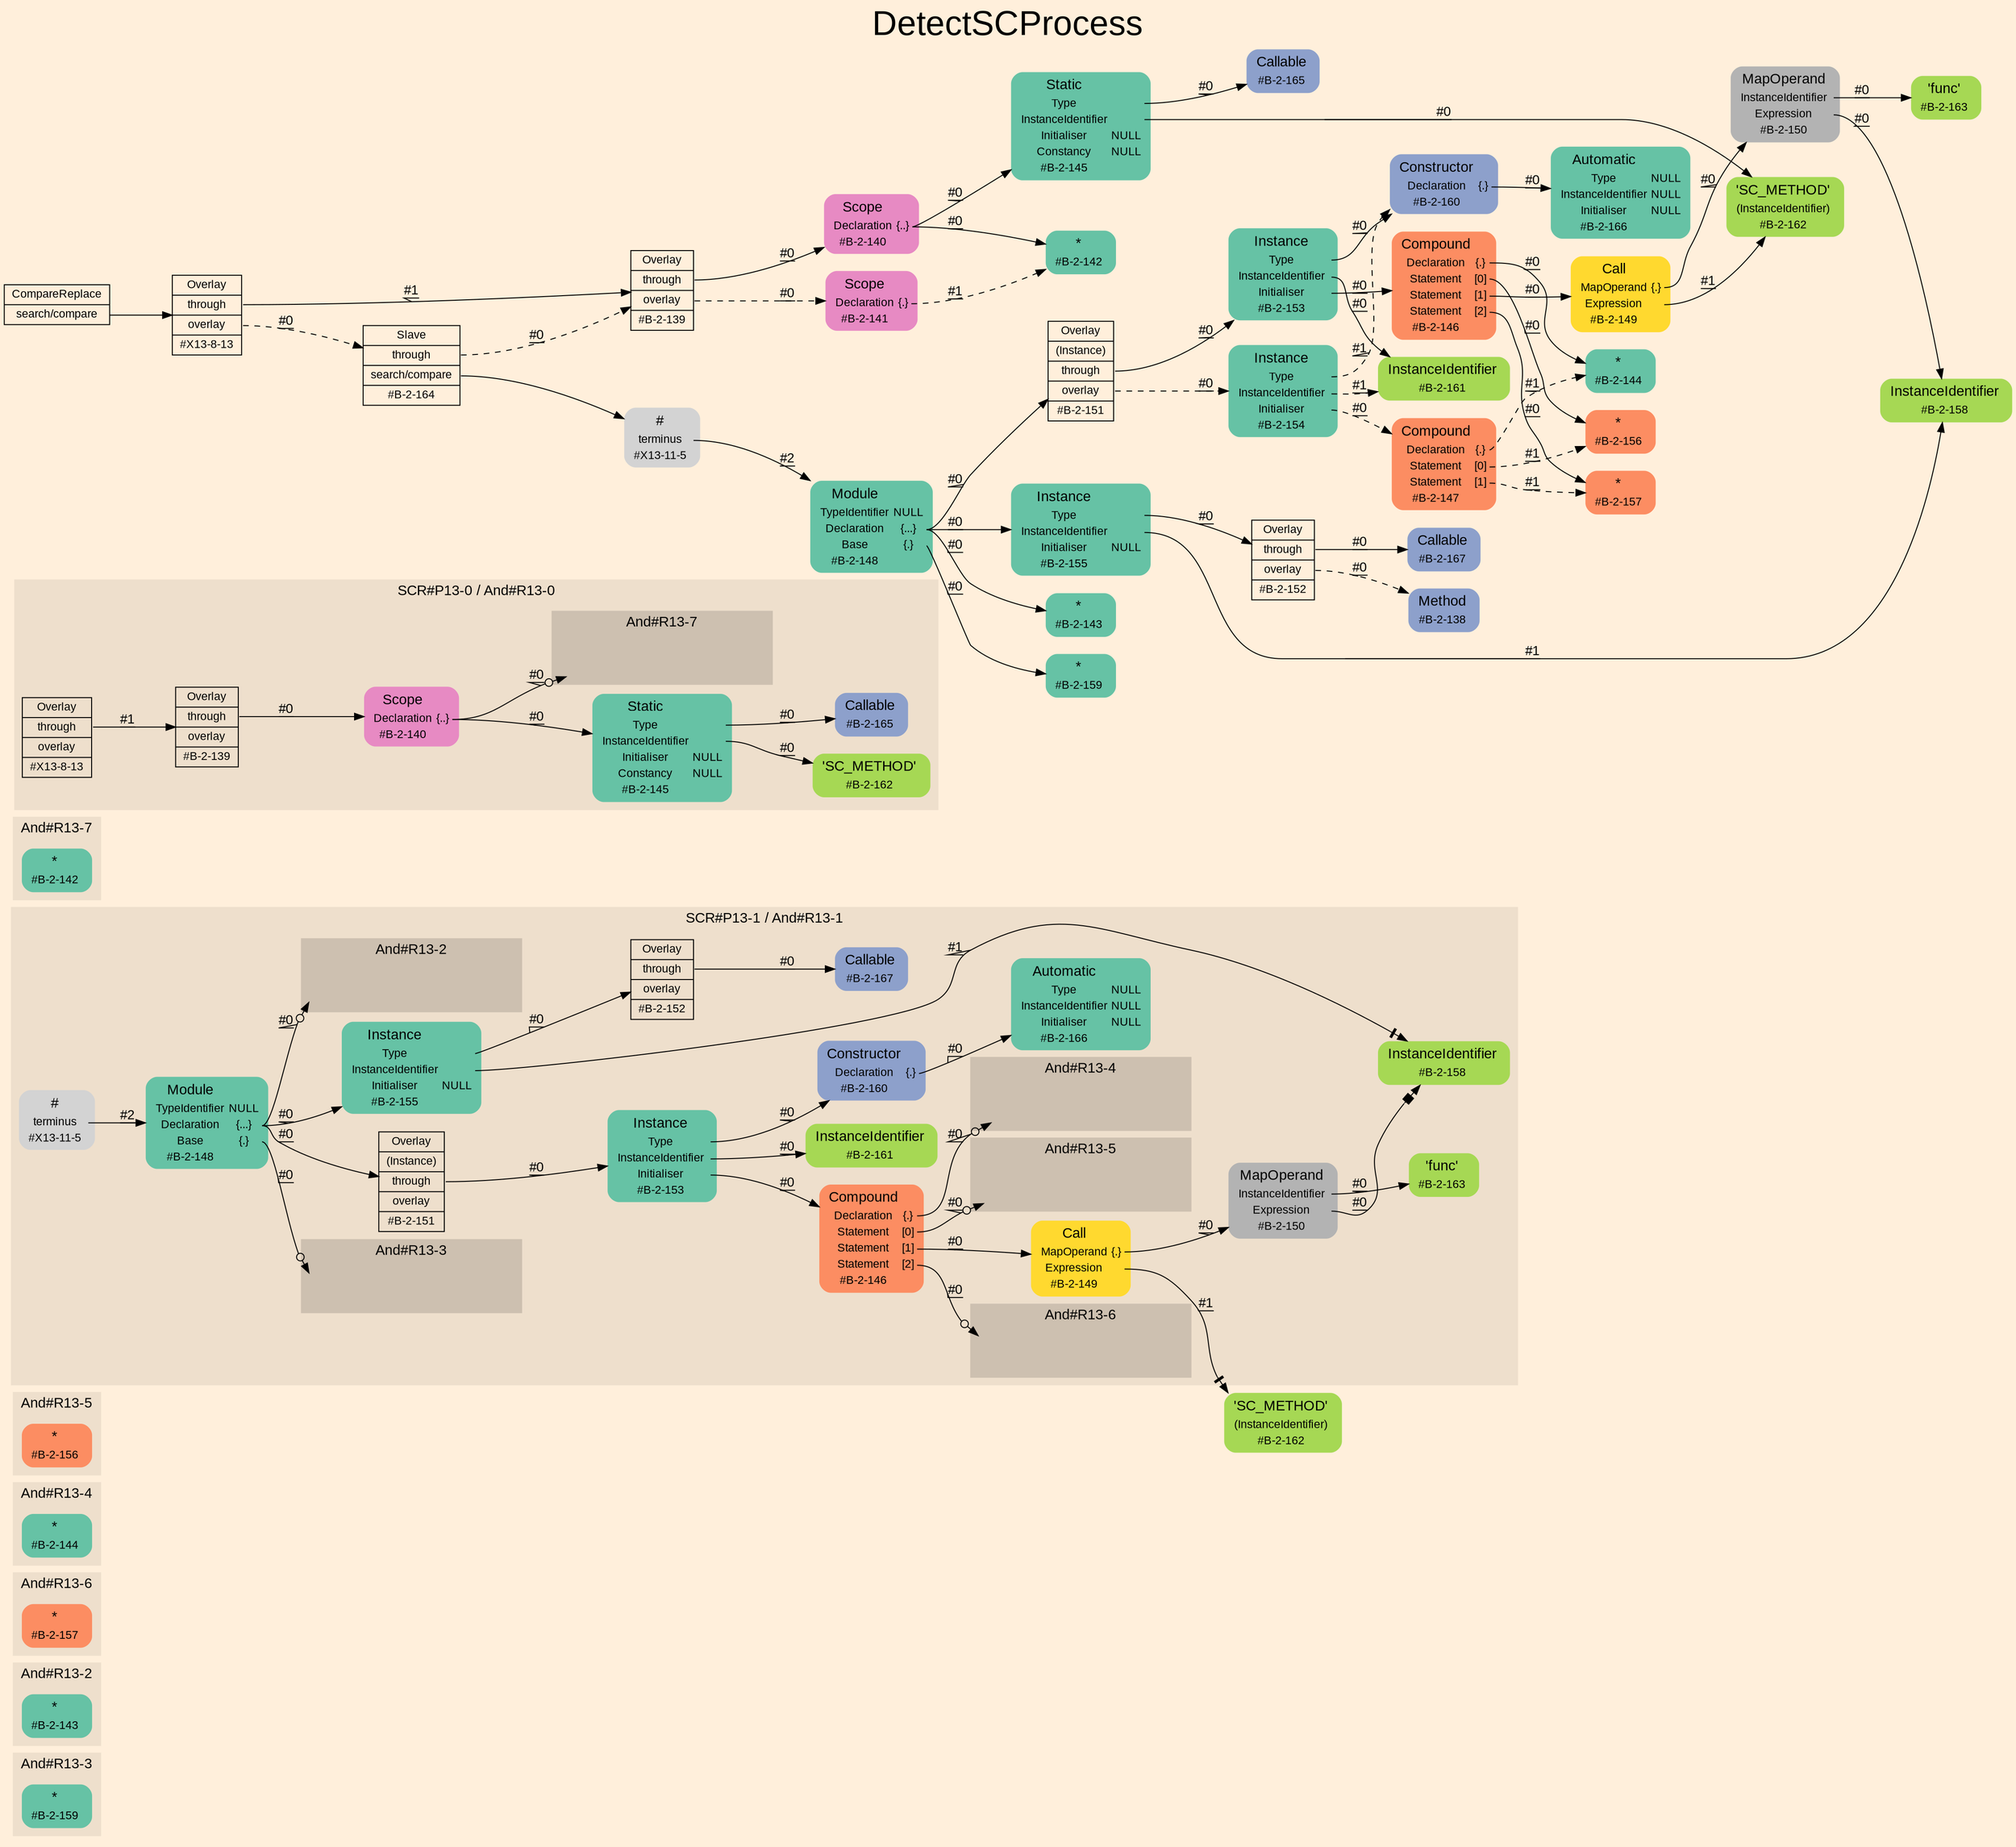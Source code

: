 digraph "DetectSCProcess" {
label = "DetectSCProcess"
labelloc = t
fontsize = "36"
graph [
    rankdir = "LR"
    ranksep = 0.3
    bgcolor = antiquewhite1
    color = black
    fontcolor = black
    fontname = "Arial"
];
node [
    fontname = "Arial"
];
edge [
    fontname = "Arial"
];

// -------------------- figure And#R13-3 --------------------
// -------- region And#R13-3 ----------
subgraph "clusterAnd#R13-3" {
    label = "And#R13-3"
    style = "filled"
    color = antiquewhite2
    fontsize = "15"
    "And#R13-3/#B-2-159" [
        // -------- block And#R13-3/#B-2-159 ----------
        shape = "plaintext"
        fillcolor = "/set28/1"
        label = <<TABLE BORDER="0" CELLBORDER="0" CELLSPACING="0">
         <TR><TD><FONT POINT-SIZE="15.0">*</FONT></TD><TD></TD></TR>
         <TR><TD>#B-2-159</TD><TD PORT="port0"></TD></TR>
        </TABLE>>
        style = "rounded,filled"
        fontsize = "12"
    ];
    
}


// -------------------- figure And#R13-2 --------------------
// -------- region And#R13-2 ----------
subgraph "clusterAnd#R13-2" {
    label = "And#R13-2"
    style = "filled"
    color = antiquewhite2
    fontsize = "15"
    "And#R13-2/#B-2-143" [
        // -------- block And#R13-2/#B-2-143 ----------
        shape = "plaintext"
        fillcolor = "/set28/1"
        label = <<TABLE BORDER="0" CELLBORDER="0" CELLSPACING="0">
         <TR><TD><FONT POINT-SIZE="15.0">*</FONT></TD><TD></TD></TR>
         <TR><TD>#B-2-143</TD><TD PORT="port0"></TD></TR>
        </TABLE>>
        style = "rounded,filled"
        fontsize = "12"
    ];
    
}


// -------------------- figure And#R13-6 --------------------
// -------- region And#R13-6 ----------
subgraph "clusterAnd#R13-6" {
    label = "And#R13-6"
    style = "filled"
    color = antiquewhite2
    fontsize = "15"
    "And#R13-6/#B-2-157" [
        // -------- block And#R13-6/#B-2-157 ----------
        shape = "plaintext"
        fillcolor = "/set28/2"
        label = <<TABLE BORDER="0" CELLBORDER="0" CELLSPACING="0">
         <TR><TD><FONT POINT-SIZE="15.0">*</FONT></TD><TD></TD></TR>
         <TR><TD>#B-2-157</TD><TD PORT="port0"></TD></TR>
        </TABLE>>
        style = "rounded,filled"
        fontsize = "12"
    ];
    
}


// -------------------- figure And#R13-4 --------------------
// -------- region And#R13-4 ----------
subgraph "clusterAnd#R13-4" {
    label = "And#R13-4"
    style = "filled"
    color = antiquewhite2
    fontsize = "15"
    "And#R13-4/#B-2-144" [
        // -------- block And#R13-4/#B-2-144 ----------
        shape = "plaintext"
        fillcolor = "/set28/1"
        label = <<TABLE BORDER="0" CELLBORDER="0" CELLSPACING="0">
         <TR><TD><FONT POINT-SIZE="15.0">*</FONT></TD><TD></TD></TR>
         <TR><TD>#B-2-144</TD><TD PORT="port0"></TD></TR>
        </TABLE>>
        style = "rounded,filled"
        fontsize = "12"
    ];
    
}


// -------------------- figure And#R13-5 --------------------
// -------- region And#R13-5 ----------
subgraph "clusterAnd#R13-5" {
    label = "And#R13-5"
    style = "filled"
    color = antiquewhite2
    fontsize = "15"
    "And#R13-5/#B-2-156" [
        // -------- block And#R13-5/#B-2-156 ----------
        shape = "plaintext"
        fillcolor = "/set28/2"
        label = <<TABLE BORDER="0" CELLBORDER="0" CELLSPACING="0">
         <TR><TD><FONT POINT-SIZE="15.0">*</FONT></TD><TD></TD></TR>
         <TR><TD>#B-2-156</TD><TD PORT="port0"></TD></TR>
        </TABLE>>
        style = "rounded,filled"
        fontsize = "12"
    ];
    
}


// -------------------- figure And#R13-1 --------------------
// -------- region And#R13-1 ----------
subgraph "clusterAnd#R13-1" {
    label = "SCR#P13-1 / And#R13-1"
    style = "filled"
    color = antiquewhite2
    fontsize = "15"
    "And#R13-1/#B-2-160" [
        // -------- block And#R13-1/#B-2-160 ----------
        shape = "plaintext"
        fillcolor = "/set28/3"
        label = <<TABLE BORDER="0" CELLBORDER="0" CELLSPACING="0">
         <TR><TD><FONT POINT-SIZE="15.0">Constructor</FONT></TD><TD></TD></TR>
         <TR><TD>Declaration</TD><TD PORT="port0">{.}</TD></TR>
         <TR><TD>#B-2-160</TD><TD PORT="port1"></TD></TR>
        </TABLE>>
        style = "rounded,filled"
        fontsize = "12"
    ];
    
    "And#R13-1/#B-2-163" [
        // -------- block And#R13-1/#B-2-163 ----------
        shape = "plaintext"
        fillcolor = "/set28/5"
        label = <<TABLE BORDER="0" CELLBORDER="0" CELLSPACING="0">
         <TR><TD><FONT POINT-SIZE="15.0">'func'</FONT></TD><TD></TD></TR>
         <TR><TD>#B-2-163</TD><TD PORT="port0"></TD></TR>
        </TABLE>>
        style = "rounded,filled"
        fontsize = "12"
    ];
    
    "And#R13-1/#B-2-158" [
        // -------- block And#R13-1/#B-2-158 ----------
        shape = "plaintext"
        fillcolor = "/set28/5"
        label = <<TABLE BORDER="0" CELLBORDER="0" CELLSPACING="0">
         <TR><TD><FONT POINT-SIZE="15.0">InstanceIdentifier</FONT></TD><TD></TD></TR>
         <TR><TD>#B-2-158</TD><TD PORT="port0"></TD></TR>
        </TABLE>>
        style = "rounded,filled"
        fontsize = "12"
    ];
    
    "And#R13-1/#B-2-161" [
        // -------- block And#R13-1/#B-2-161 ----------
        shape = "plaintext"
        fillcolor = "/set28/5"
        label = <<TABLE BORDER="0" CELLBORDER="0" CELLSPACING="0">
         <TR><TD><FONT POINT-SIZE="15.0">InstanceIdentifier</FONT></TD><TD></TD></TR>
         <TR><TD>#B-2-161</TD><TD PORT="port0"></TD></TR>
        </TABLE>>
        style = "rounded,filled"
        fontsize = "12"
    ];
    
    "And#R13-1/#B-2-149" [
        // -------- block And#R13-1/#B-2-149 ----------
        shape = "plaintext"
        fillcolor = "/set28/6"
        label = <<TABLE BORDER="0" CELLBORDER="0" CELLSPACING="0">
         <TR><TD><FONT POINT-SIZE="15.0">Call</FONT></TD><TD></TD></TR>
         <TR><TD>MapOperand</TD><TD PORT="port0">{.}</TD></TR>
         <TR><TD>Expression</TD><TD PORT="port1"></TD></TR>
         <TR><TD>#B-2-149</TD><TD PORT="port2"></TD></TR>
        </TABLE>>
        style = "rounded,filled"
        fontsize = "12"
    ];
    
    "And#R13-1/#B-2-150" [
        // -------- block And#R13-1/#B-2-150 ----------
        shape = "plaintext"
        fillcolor = "/set28/8"
        label = <<TABLE BORDER="0" CELLBORDER="0" CELLSPACING="0">
         <TR><TD><FONT POINT-SIZE="15.0">MapOperand</FONT></TD><TD></TD></TR>
         <TR><TD>InstanceIdentifier</TD><TD PORT="port0"></TD></TR>
         <TR><TD>Expression</TD><TD PORT="port1"></TD></TR>
         <TR><TD>#B-2-150</TD><TD PORT="port2"></TD></TR>
        </TABLE>>
        style = "rounded,filled"
        fontsize = "12"
    ];
    
    "And#R13-1/#B-2-151" [
        // -------- block And#R13-1/#B-2-151 ----------
        shape = "record"
        fillcolor = antiquewhite2
        label = "<fixed> Overlay | <port0> (Instance) | <port1> through | <port2> overlay | <port3> #B-2-151"
        style = "filled"
        fontsize = "12"
        color = black
        fontcolor = black
    ];
    
    "And#R13-1/#B-2-146" [
        // -------- block And#R13-1/#B-2-146 ----------
        shape = "plaintext"
        fillcolor = "/set28/2"
        label = <<TABLE BORDER="0" CELLBORDER="0" CELLSPACING="0">
         <TR><TD><FONT POINT-SIZE="15.0">Compound</FONT></TD><TD></TD></TR>
         <TR><TD>Declaration</TD><TD PORT="port0">{.}</TD></TR>
         <TR><TD>Statement</TD><TD PORT="port1">[0]</TD></TR>
         <TR><TD>Statement</TD><TD PORT="port2">[1]</TD></TR>
         <TR><TD>Statement</TD><TD PORT="port3">[2]</TD></TR>
         <TR><TD>#B-2-146</TD><TD PORT="port4"></TD></TR>
        </TABLE>>
        style = "rounded,filled"
        fontsize = "12"
    ];
    
    "And#R13-1/#B-2-148" [
        // -------- block And#R13-1/#B-2-148 ----------
        shape = "plaintext"
        fillcolor = "/set28/1"
        label = <<TABLE BORDER="0" CELLBORDER="0" CELLSPACING="0">
         <TR><TD><FONT POINT-SIZE="15.0">Module</FONT></TD><TD></TD></TR>
         <TR><TD>TypeIdentifier</TD><TD PORT="port0">NULL</TD></TR>
         <TR><TD>Declaration</TD><TD PORT="port1">{...}</TD></TR>
         <TR><TD>Base</TD><TD PORT="port2">{.}</TD></TR>
         <TR><TD>#B-2-148</TD><TD PORT="port3"></TD></TR>
        </TABLE>>
        style = "rounded,filled"
        fontsize = "12"
    ];
    
    "And#R13-1/#X13-11-5" [
        // -------- block And#R13-1/#X13-11-5 ----------
        shape = "plaintext"
        label = <<TABLE BORDER="0" CELLBORDER="0" CELLSPACING="0">
         <TR><TD><FONT POINT-SIZE="15.0">#</FONT></TD><TD></TD></TR>
         <TR><TD>terminus</TD><TD PORT="port0"></TD></TR>
         <TR><TD>#X13-11-5</TD><TD PORT="port1"></TD></TR>
        </TABLE>>
        style = "rounded,filled"
        fontsize = "12"
    ];
    
    "And#R13-1/#B-2-152" [
        // -------- block And#R13-1/#B-2-152 ----------
        shape = "record"
        fillcolor = antiquewhite2
        label = "<fixed> Overlay | <port0> through | <port1> overlay | <port2> #B-2-152"
        style = "filled"
        fontsize = "12"
        color = black
        fontcolor = black
    ];
    
    "And#R13-1/#B-2-153" [
        // -------- block And#R13-1/#B-2-153 ----------
        shape = "plaintext"
        fillcolor = "/set28/1"
        label = <<TABLE BORDER="0" CELLBORDER="0" CELLSPACING="0">
         <TR><TD><FONT POINT-SIZE="15.0">Instance</FONT></TD><TD></TD></TR>
         <TR><TD>Type</TD><TD PORT="port0"></TD></TR>
         <TR><TD>InstanceIdentifier</TD><TD PORT="port1"></TD></TR>
         <TR><TD>Initialiser</TD><TD PORT="port2"></TD></TR>
         <TR><TD>#B-2-153</TD><TD PORT="port3"></TD></TR>
        </TABLE>>
        style = "rounded,filled"
        fontsize = "12"
    ];
    
    "And#R13-1/#B-2-166" [
        // -------- block And#R13-1/#B-2-166 ----------
        shape = "plaintext"
        fillcolor = "/set28/1"
        label = <<TABLE BORDER="0" CELLBORDER="0" CELLSPACING="0">
         <TR><TD><FONT POINT-SIZE="15.0">Automatic</FONT></TD><TD></TD></TR>
         <TR><TD>Type</TD><TD PORT="port0">NULL</TD></TR>
         <TR><TD>InstanceIdentifier</TD><TD PORT="port1">NULL</TD></TR>
         <TR><TD>Initialiser</TD><TD PORT="port2">NULL</TD></TR>
         <TR><TD>#B-2-166</TD><TD PORT="port3"></TD></TR>
        </TABLE>>
        style = "rounded,filled"
        fontsize = "12"
    ];
    
    "And#R13-1/#B-2-167" [
        // -------- block And#R13-1/#B-2-167 ----------
        shape = "plaintext"
        fillcolor = "/set28/3"
        label = <<TABLE BORDER="0" CELLBORDER="0" CELLSPACING="0">
         <TR><TD><FONT POINT-SIZE="15.0">Callable</FONT></TD><TD></TD></TR>
         <TR><TD>#B-2-167</TD><TD PORT="port0"></TD></TR>
        </TABLE>>
        style = "rounded,filled"
        fontsize = "12"
    ];
    
    "And#R13-1/#B-2-155" [
        // -------- block And#R13-1/#B-2-155 ----------
        shape = "plaintext"
        fillcolor = "/set28/1"
        label = <<TABLE BORDER="0" CELLBORDER="0" CELLSPACING="0">
         <TR><TD><FONT POINT-SIZE="15.0">Instance</FONT></TD><TD></TD></TR>
         <TR><TD>Type</TD><TD PORT="port0"></TD></TR>
         <TR><TD>InstanceIdentifier</TD><TD PORT="port1"></TD></TR>
         <TR><TD>Initialiser</TD><TD PORT="port2">NULL</TD></TR>
         <TR><TD>#B-2-155</TD><TD PORT="port3"></TD></TR>
        </TABLE>>
        style = "rounded,filled"
        fontsize = "12"
    ];
    
    // -------- region And#R13-1/And#R13-2 ----------
    subgraph "clusterAnd#R13-1/And#R13-2" {
        label = "And#R13-2"
        style = "filled"
        color = antiquewhite3
        fontsize = "15"
        "And#R13-1/And#R13-2/#B-2-143" [
            // -------- block And#R13-1/And#R13-2/#B-2-143 ----------
            shape = none
            fillcolor = "/set28/1"
            style = "invisible"
        ];
        
    }
    
    // -------- region And#R13-1/And#R13-3 ----------
    subgraph "clusterAnd#R13-1/And#R13-3" {
        label = "And#R13-3"
        style = "filled"
        color = antiquewhite3
        fontsize = "15"
        "And#R13-1/And#R13-3/#B-2-159" [
            // -------- block And#R13-1/And#R13-3/#B-2-159 ----------
            shape = none
            fillcolor = "/set28/1"
            style = "invisible"
        ];
        
    }
    
    // -------- region And#R13-1/And#R13-4 ----------
    subgraph "clusterAnd#R13-1/And#R13-4" {
        label = "And#R13-4"
        style = "filled"
        color = antiquewhite3
        fontsize = "15"
        "And#R13-1/And#R13-4/#B-2-144" [
            // -------- block And#R13-1/And#R13-4/#B-2-144 ----------
            shape = none
            fillcolor = "/set28/1"
            style = "invisible"
        ];
        
    }
    
    // -------- region And#R13-1/And#R13-5 ----------
    subgraph "clusterAnd#R13-1/And#R13-5" {
        label = "And#R13-5"
        style = "filled"
        color = antiquewhite3
        fontsize = "15"
        "And#R13-1/And#R13-5/#B-2-156" [
            // -------- block And#R13-1/And#R13-5/#B-2-156 ----------
            shape = none
            fillcolor = "/set28/2"
            style = "invisible"
        ];
        
    }
    
    // -------- region And#R13-1/And#R13-6 ----------
    subgraph "clusterAnd#R13-1/And#R13-6" {
        label = "And#R13-6"
        style = "filled"
        color = antiquewhite3
        fontsize = "15"
        "And#R13-1/And#R13-6/#B-2-157" [
            // -------- block And#R13-1/And#R13-6/#B-2-157 ----------
            shape = none
            fillcolor = "/set28/2"
            style = "invisible"
        ];
        
    }
    
}

"And#R13-1/#B-2-162" [
    // -------- block And#R13-1/#B-2-162 ----------
    shape = "plaintext"
    fillcolor = "/set28/5"
    label = <<TABLE BORDER="0" CELLBORDER="0" CELLSPACING="0">
     <TR><TD><FONT POINT-SIZE="15.0">'SC_METHOD'</FONT></TD><TD></TD></TR>
     <TR><TD>(InstanceIdentifier)</TD><TD PORT="port0"></TD></TR>
     <TR><TD>#B-2-162</TD><TD PORT="port1"></TD></TR>
    </TABLE>>
    style = "rounded,filled"
    fontsize = "12"
];

"And#R13-1/#B-2-160":port0 -> "And#R13-1/#B-2-166" [
    label = "#0"
    decorate = true
    color = black
    fontcolor = black
];

"And#R13-1/#B-2-149":port0 -> "And#R13-1/#B-2-150" [
    label = "#0"
    decorate = true
    color = black
    fontcolor = black
];

"And#R13-1/#B-2-149":port1 -> "And#R13-1/#B-2-162" [
    arrowhead="normalnonetee"
    label = "#1"
    decorate = true
    color = black
    fontcolor = black
];

"And#R13-1/#B-2-150":port0 -> "And#R13-1/#B-2-163" [
    label = "#0"
    decorate = true
    color = black
    fontcolor = black
];

"And#R13-1/#B-2-150":port1 -> "And#R13-1/#B-2-158" [
    arrowhead="normalnonebox"
    label = "#0"
    decorate = true
    color = black
    fontcolor = black
];

"And#R13-1/#B-2-151":port1 -> "And#R13-1/#B-2-153" [
    label = "#0"
    decorate = true
    color = black
    fontcolor = black
];

"And#R13-1/#B-2-146":port0 -> "And#R13-1/And#R13-4/#B-2-144" [
    arrowhead="normalnoneodot"
    label = "#0"
    decorate = true
    color = black
    fontcolor = black
];

"And#R13-1/#B-2-146":port1 -> "And#R13-1/And#R13-5/#B-2-156" [
    arrowhead="normalnoneodot"
    label = "#0"
    decorate = true
    color = black
    fontcolor = black
];

"And#R13-1/#B-2-146":port2 -> "And#R13-1/#B-2-149" [
    label = "#0"
    decorate = true
    color = black
    fontcolor = black
];

"And#R13-1/#B-2-146":port3 -> "And#R13-1/And#R13-6/#B-2-157" [
    arrowhead="normalnoneodot"
    label = "#0"
    decorate = true
    color = black
    fontcolor = black
];

"And#R13-1/#B-2-148":port1 -> "And#R13-1/#B-2-151" [
    label = "#0"
    decorate = true
    color = black
    fontcolor = black
];

"And#R13-1/#B-2-148":port1 -> "And#R13-1/#B-2-155" [
    label = "#0"
    decorate = true
    color = black
    fontcolor = black
];

"And#R13-1/#B-2-148":port1 -> "And#R13-1/And#R13-2/#B-2-143" [
    arrowhead="normalnoneodot"
    label = "#0"
    decorate = true
    color = black
    fontcolor = black
];

"And#R13-1/#B-2-148":port2 -> "And#R13-1/And#R13-3/#B-2-159" [
    arrowhead="normalnoneodot"
    label = "#0"
    decorate = true
    color = black
    fontcolor = black
];

"And#R13-1/#X13-11-5":port0 -> "And#R13-1/#B-2-148" [
    label = "#2"
    decorate = true
    color = black
    fontcolor = black
];

"And#R13-1/#B-2-152":port0 -> "And#R13-1/#B-2-167" [
    label = "#0"
    decorate = true
    color = black
    fontcolor = black
];

"And#R13-1/#B-2-153":port0 -> "And#R13-1/#B-2-160" [
    label = "#0"
    decorate = true
    color = black
    fontcolor = black
];

"And#R13-1/#B-2-153":port1 -> "And#R13-1/#B-2-161" [
    label = "#0"
    decorate = true
    color = black
    fontcolor = black
];

"And#R13-1/#B-2-153":port2 -> "And#R13-1/#B-2-146" [
    label = "#0"
    decorate = true
    color = black
    fontcolor = black
];

"And#R13-1/#B-2-155":port0 -> "And#R13-1/#B-2-152" [
    label = "#0"
    decorate = true
    color = black
    fontcolor = black
];

"And#R13-1/#B-2-155":port1 -> "And#R13-1/#B-2-158" [
    arrowhead="normalnonetee"
    label = "#1"
    decorate = true
    color = black
    fontcolor = black
];


// -------------------- figure And#R13-7 --------------------
// -------- region And#R13-7 ----------
subgraph "clusterAnd#R13-7" {
    label = "And#R13-7"
    style = "filled"
    color = antiquewhite2
    fontsize = "15"
    "And#R13-7/#B-2-142" [
        // -------- block And#R13-7/#B-2-142 ----------
        shape = "plaintext"
        fillcolor = "/set28/1"
        label = <<TABLE BORDER="0" CELLBORDER="0" CELLSPACING="0">
         <TR><TD><FONT POINT-SIZE="15.0">*</FONT></TD><TD></TD></TR>
         <TR><TD>#B-2-142</TD><TD PORT="port0"></TD></TR>
        </TABLE>>
        style = "rounded,filled"
        fontsize = "12"
    ];
    
}


// -------------------- figure And#R13-0 --------------------
// -------- region And#R13-0 ----------
subgraph "clusterAnd#R13-0" {
    label = "SCR#P13-0 / And#R13-0"
    style = "filled"
    color = antiquewhite2
    fontsize = "15"
    "And#R13-0/#B-2-140" [
        // -------- block And#R13-0/#B-2-140 ----------
        shape = "plaintext"
        fillcolor = "/set28/4"
        label = <<TABLE BORDER="0" CELLBORDER="0" CELLSPACING="0">
         <TR><TD><FONT POINT-SIZE="15.0">Scope</FONT></TD><TD></TD></TR>
         <TR><TD>Declaration</TD><TD PORT="port0">{..}</TD></TR>
         <TR><TD>#B-2-140</TD><TD PORT="port1"></TD></TR>
        </TABLE>>
        style = "rounded,filled"
        fontsize = "12"
    ];
    
    "And#R13-0/#B-2-139" [
        // -------- block And#R13-0/#B-2-139 ----------
        shape = "record"
        fillcolor = antiquewhite2
        label = "<fixed> Overlay | <port0> through | <port1> overlay | <port2> #B-2-139"
        style = "filled"
        fontsize = "12"
        color = black
        fontcolor = black
    ];
    
    "And#R13-0/#B-2-165" [
        // -------- block And#R13-0/#B-2-165 ----------
        shape = "plaintext"
        fillcolor = "/set28/3"
        label = <<TABLE BORDER="0" CELLBORDER="0" CELLSPACING="0">
         <TR><TD><FONT POINT-SIZE="15.0">Callable</FONT></TD><TD></TD></TR>
         <TR><TD>#B-2-165</TD><TD PORT="port0"></TD></TR>
        </TABLE>>
        style = "rounded,filled"
        fontsize = "12"
    ];
    
    "And#R13-0/#B-2-145" [
        // -------- block And#R13-0/#B-2-145 ----------
        shape = "plaintext"
        fillcolor = "/set28/1"
        label = <<TABLE BORDER="0" CELLBORDER="0" CELLSPACING="0">
         <TR><TD><FONT POINT-SIZE="15.0">Static</FONT></TD><TD></TD></TR>
         <TR><TD>Type</TD><TD PORT="port0"></TD></TR>
         <TR><TD>InstanceIdentifier</TD><TD PORT="port1"></TD></TR>
         <TR><TD>Initialiser</TD><TD PORT="port2">NULL</TD></TR>
         <TR><TD>Constancy</TD><TD PORT="port3">NULL</TD></TR>
         <TR><TD>#B-2-145</TD><TD PORT="port4"></TD></TR>
        </TABLE>>
        style = "rounded,filled"
        fontsize = "12"
    ];
    
    "And#R13-0/#B-2-162" [
        // -------- block And#R13-0/#B-2-162 ----------
        shape = "plaintext"
        fillcolor = "/set28/5"
        label = <<TABLE BORDER="0" CELLBORDER="0" CELLSPACING="0">
         <TR><TD><FONT POINT-SIZE="15.0">'SC_METHOD'</FONT></TD><TD></TD></TR>
         <TR><TD>#B-2-162</TD><TD PORT="port0"></TD></TR>
        </TABLE>>
        style = "rounded,filled"
        fontsize = "12"
    ];
    
    "And#R13-0/#X13-8-13" [
        // -------- block And#R13-0/#X13-8-13 ----------
        shape = "record"
        fillcolor = antiquewhite2
        label = "<fixed> Overlay | <port0> through | <port1> overlay | <port2> #X13-8-13"
        style = "filled"
        fontsize = "12"
        color = black
        fontcolor = black
    ];
    
    // -------- region And#R13-0/And#R13-7 ----------
    subgraph "clusterAnd#R13-0/And#R13-7" {
        label = "And#R13-7"
        style = "filled"
        color = antiquewhite3
        fontsize = "15"
        "And#R13-0/And#R13-7/#B-2-142" [
            // -------- block And#R13-0/And#R13-7/#B-2-142 ----------
            shape = none
            fillcolor = "/set28/1"
            style = "invisible"
        ];
        
    }
    
}

"And#R13-0/#B-2-140":port0 -> "And#R13-0/And#R13-7/#B-2-142" [
    arrowhead="normalnoneodot"
    label = "#0"
    decorate = true
    color = black
    fontcolor = black
];

"And#R13-0/#B-2-140":port0 -> "And#R13-0/#B-2-145" [
    label = "#0"
    decorate = true
    color = black
    fontcolor = black
];

"And#R13-0/#B-2-139":port0 -> "And#R13-0/#B-2-140" [
    label = "#0"
    decorate = true
    color = black
    fontcolor = black
];

"And#R13-0/#B-2-145":port0 -> "And#R13-0/#B-2-165" [
    label = "#0"
    decorate = true
    color = black
    fontcolor = black
];

"And#R13-0/#B-2-145":port1 -> "And#R13-0/#B-2-162" [
    label = "#0"
    decorate = true
    color = black
    fontcolor = black
];

"And#R13-0/#X13-8-13":port0 -> "And#R13-0/#B-2-139" [
    label = "#1"
    decorate = true
    color = black
    fontcolor = black
];


// -------------------- transformation figure --------------------
"CR#X13-10-13" [
    // -------- block CR#X13-10-13 ----------
    shape = "record"
    fillcolor = antiquewhite1
    label = "<fixed> CompareReplace | <port0> search/compare"
    style = "filled"
    fontsize = "12"
    color = black
    fontcolor = black
];

"#X13-8-13" [
    // -------- block #X13-8-13 ----------
    shape = "record"
    fillcolor = antiquewhite1
    label = "<fixed> Overlay | <port0> through | <port1> overlay | <port2> #X13-8-13"
    style = "filled"
    fontsize = "12"
    color = black
    fontcolor = black
];

"#B-2-139" [
    // -------- block #B-2-139 ----------
    shape = "record"
    fillcolor = antiquewhite1
    label = "<fixed> Overlay | <port0> through | <port1> overlay | <port2> #B-2-139"
    style = "filled"
    fontsize = "12"
    color = black
    fontcolor = black
];

"#B-2-140" [
    // -------- block #B-2-140 ----------
    shape = "plaintext"
    fillcolor = "/set28/4"
    label = <<TABLE BORDER="0" CELLBORDER="0" CELLSPACING="0">
     <TR><TD><FONT POINT-SIZE="15.0">Scope</FONT></TD><TD></TD></TR>
     <TR><TD>Declaration</TD><TD PORT="port0">{..}</TD></TR>
     <TR><TD>#B-2-140</TD><TD PORT="port1"></TD></TR>
    </TABLE>>
    style = "rounded,filled"
    fontsize = "12"
];

"#B-2-142" [
    // -------- block #B-2-142 ----------
    shape = "plaintext"
    fillcolor = "/set28/1"
    label = <<TABLE BORDER="0" CELLBORDER="0" CELLSPACING="0">
     <TR><TD><FONT POINT-SIZE="15.0">*</FONT></TD><TD></TD></TR>
     <TR><TD>#B-2-142</TD><TD PORT="port0"></TD></TR>
    </TABLE>>
    style = "rounded,filled"
    fontsize = "12"
];

"#B-2-145" [
    // -------- block #B-2-145 ----------
    shape = "plaintext"
    fillcolor = "/set28/1"
    label = <<TABLE BORDER="0" CELLBORDER="0" CELLSPACING="0">
     <TR><TD><FONT POINT-SIZE="15.0">Static</FONT></TD><TD></TD></TR>
     <TR><TD>Type</TD><TD PORT="port0"></TD></TR>
     <TR><TD>InstanceIdentifier</TD><TD PORT="port1"></TD></TR>
     <TR><TD>Initialiser</TD><TD PORT="port2">NULL</TD></TR>
     <TR><TD>Constancy</TD><TD PORT="port3">NULL</TD></TR>
     <TR><TD>#B-2-145</TD><TD PORT="port4"></TD></TR>
    </TABLE>>
    style = "rounded,filled"
    fontsize = "12"
];

"#B-2-165" [
    // -------- block #B-2-165 ----------
    shape = "plaintext"
    fillcolor = "/set28/3"
    label = <<TABLE BORDER="0" CELLBORDER="0" CELLSPACING="0">
     <TR><TD><FONT POINT-SIZE="15.0">Callable</FONT></TD><TD></TD></TR>
     <TR><TD>#B-2-165</TD><TD PORT="port0"></TD></TR>
    </TABLE>>
    style = "rounded,filled"
    fontsize = "12"
];

"#B-2-162" [
    // -------- block #B-2-162 ----------
    shape = "plaintext"
    fillcolor = "/set28/5"
    label = <<TABLE BORDER="0" CELLBORDER="0" CELLSPACING="0">
     <TR><TD><FONT POINT-SIZE="15.0">'SC_METHOD'</FONT></TD><TD></TD></TR>
     <TR><TD>(InstanceIdentifier)</TD><TD PORT="port0"></TD></TR>
     <TR><TD>#B-2-162</TD><TD PORT="port1"></TD></TR>
    </TABLE>>
    style = "rounded,filled"
    fontsize = "12"
];

"#B-2-141" [
    // -------- block #B-2-141 ----------
    shape = "plaintext"
    fillcolor = "/set28/4"
    label = <<TABLE BORDER="0" CELLBORDER="0" CELLSPACING="0">
     <TR><TD><FONT POINT-SIZE="15.0">Scope</FONT></TD><TD></TD></TR>
     <TR><TD>Declaration</TD><TD PORT="port0">{.}</TD></TR>
     <TR><TD>#B-2-141</TD><TD PORT="port1"></TD></TR>
    </TABLE>>
    style = "rounded,filled"
    fontsize = "12"
];

"#B-2-164" [
    // -------- block #B-2-164 ----------
    shape = "record"
    fillcolor = antiquewhite1
    label = "<fixed> Slave | <port0> through | <port1> search/compare | <port2> #B-2-164"
    style = "filled"
    fontsize = "12"
    color = black
    fontcolor = black
];

"#X13-11-5" [
    // -------- block #X13-11-5 ----------
    shape = "plaintext"
    label = <<TABLE BORDER="0" CELLBORDER="0" CELLSPACING="0">
     <TR><TD><FONT POINT-SIZE="15.0">#</FONT></TD><TD></TD></TR>
     <TR><TD>terminus</TD><TD PORT="port0"></TD></TR>
     <TR><TD>#X13-11-5</TD><TD PORT="port1"></TD></TR>
    </TABLE>>
    style = "rounded,filled"
    fontsize = "12"
];

"#B-2-148" [
    // -------- block #B-2-148 ----------
    shape = "plaintext"
    fillcolor = "/set28/1"
    label = <<TABLE BORDER="0" CELLBORDER="0" CELLSPACING="0">
     <TR><TD><FONT POINT-SIZE="15.0">Module</FONT></TD><TD></TD></TR>
     <TR><TD>TypeIdentifier</TD><TD PORT="port0">NULL</TD></TR>
     <TR><TD>Declaration</TD><TD PORT="port1">{...}</TD></TR>
     <TR><TD>Base</TD><TD PORT="port2">{.}</TD></TR>
     <TR><TD>#B-2-148</TD><TD PORT="port3"></TD></TR>
    </TABLE>>
    style = "rounded,filled"
    fontsize = "12"
];

"#B-2-151" [
    // -------- block #B-2-151 ----------
    shape = "record"
    fillcolor = antiquewhite1
    label = "<fixed> Overlay | <port0> (Instance) | <port1> through | <port2> overlay | <port3> #B-2-151"
    style = "filled"
    fontsize = "12"
    color = black
    fontcolor = black
];

"#B-2-153" [
    // -------- block #B-2-153 ----------
    shape = "plaintext"
    fillcolor = "/set28/1"
    label = <<TABLE BORDER="0" CELLBORDER="0" CELLSPACING="0">
     <TR><TD><FONT POINT-SIZE="15.0">Instance</FONT></TD><TD></TD></TR>
     <TR><TD>Type</TD><TD PORT="port0"></TD></TR>
     <TR><TD>InstanceIdentifier</TD><TD PORT="port1"></TD></TR>
     <TR><TD>Initialiser</TD><TD PORT="port2"></TD></TR>
     <TR><TD>#B-2-153</TD><TD PORT="port3"></TD></TR>
    </TABLE>>
    style = "rounded,filled"
    fontsize = "12"
];

"#B-2-160" [
    // -------- block #B-2-160 ----------
    shape = "plaintext"
    fillcolor = "/set28/3"
    label = <<TABLE BORDER="0" CELLBORDER="0" CELLSPACING="0">
     <TR><TD><FONT POINT-SIZE="15.0">Constructor</FONT></TD><TD></TD></TR>
     <TR><TD>Declaration</TD><TD PORT="port0">{.}</TD></TR>
     <TR><TD>#B-2-160</TD><TD PORT="port1"></TD></TR>
    </TABLE>>
    style = "rounded,filled"
    fontsize = "12"
];

"#B-2-166" [
    // -------- block #B-2-166 ----------
    shape = "plaintext"
    fillcolor = "/set28/1"
    label = <<TABLE BORDER="0" CELLBORDER="0" CELLSPACING="0">
     <TR><TD><FONT POINT-SIZE="15.0">Automatic</FONT></TD><TD></TD></TR>
     <TR><TD>Type</TD><TD PORT="port0">NULL</TD></TR>
     <TR><TD>InstanceIdentifier</TD><TD PORT="port1">NULL</TD></TR>
     <TR><TD>Initialiser</TD><TD PORT="port2">NULL</TD></TR>
     <TR><TD>#B-2-166</TD><TD PORT="port3"></TD></TR>
    </TABLE>>
    style = "rounded,filled"
    fontsize = "12"
];

"#B-2-161" [
    // -------- block #B-2-161 ----------
    shape = "plaintext"
    fillcolor = "/set28/5"
    label = <<TABLE BORDER="0" CELLBORDER="0" CELLSPACING="0">
     <TR><TD><FONT POINT-SIZE="15.0">InstanceIdentifier</FONT></TD><TD></TD></TR>
     <TR><TD>#B-2-161</TD><TD PORT="port0"></TD></TR>
    </TABLE>>
    style = "rounded,filled"
    fontsize = "12"
];

"#B-2-146" [
    // -------- block #B-2-146 ----------
    shape = "plaintext"
    fillcolor = "/set28/2"
    label = <<TABLE BORDER="0" CELLBORDER="0" CELLSPACING="0">
     <TR><TD><FONT POINT-SIZE="15.0">Compound</FONT></TD><TD></TD></TR>
     <TR><TD>Declaration</TD><TD PORT="port0">{.}</TD></TR>
     <TR><TD>Statement</TD><TD PORT="port1">[0]</TD></TR>
     <TR><TD>Statement</TD><TD PORT="port2">[1]</TD></TR>
     <TR><TD>Statement</TD><TD PORT="port3">[2]</TD></TR>
     <TR><TD>#B-2-146</TD><TD PORT="port4"></TD></TR>
    </TABLE>>
    style = "rounded,filled"
    fontsize = "12"
];

"#B-2-144" [
    // -------- block #B-2-144 ----------
    shape = "plaintext"
    fillcolor = "/set28/1"
    label = <<TABLE BORDER="0" CELLBORDER="0" CELLSPACING="0">
     <TR><TD><FONT POINT-SIZE="15.0">*</FONT></TD><TD></TD></TR>
     <TR><TD>#B-2-144</TD><TD PORT="port0"></TD></TR>
    </TABLE>>
    style = "rounded,filled"
    fontsize = "12"
];

"#B-2-156" [
    // -------- block #B-2-156 ----------
    shape = "plaintext"
    fillcolor = "/set28/2"
    label = <<TABLE BORDER="0" CELLBORDER="0" CELLSPACING="0">
     <TR><TD><FONT POINT-SIZE="15.0">*</FONT></TD><TD></TD></TR>
     <TR><TD>#B-2-156</TD><TD PORT="port0"></TD></TR>
    </TABLE>>
    style = "rounded,filled"
    fontsize = "12"
];

"#B-2-149" [
    // -------- block #B-2-149 ----------
    shape = "plaintext"
    fillcolor = "/set28/6"
    label = <<TABLE BORDER="0" CELLBORDER="0" CELLSPACING="0">
     <TR><TD><FONT POINT-SIZE="15.0">Call</FONT></TD><TD></TD></TR>
     <TR><TD>MapOperand</TD><TD PORT="port0">{.}</TD></TR>
     <TR><TD>Expression</TD><TD PORT="port1"></TD></TR>
     <TR><TD>#B-2-149</TD><TD PORT="port2"></TD></TR>
    </TABLE>>
    style = "rounded,filled"
    fontsize = "12"
];

"#B-2-150" [
    // -------- block #B-2-150 ----------
    shape = "plaintext"
    fillcolor = "/set28/8"
    label = <<TABLE BORDER="0" CELLBORDER="0" CELLSPACING="0">
     <TR><TD><FONT POINT-SIZE="15.0">MapOperand</FONT></TD><TD></TD></TR>
     <TR><TD>InstanceIdentifier</TD><TD PORT="port0"></TD></TR>
     <TR><TD>Expression</TD><TD PORT="port1"></TD></TR>
     <TR><TD>#B-2-150</TD><TD PORT="port2"></TD></TR>
    </TABLE>>
    style = "rounded,filled"
    fontsize = "12"
];

"#B-2-163" [
    // -------- block #B-2-163 ----------
    shape = "plaintext"
    fillcolor = "/set28/5"
    label = <<TABLE BORDER="0" CELLBORDER="0" CELLSPACING="0">
     <TR><TD><FONT POINT-SIZE="15.0">'func'</FONT></TD><TD></TD></TR>
     <TR><TD>#B-2-163</TD><TD PORT="port0"></TD></TR>
    </TABLE>>
    style = "rounded,filled"
    fontsize = "12"
];

"#B-2-158" [
    // -------- block #B-2-158 ----------
    shape = "plaintext"
    fillcolor = "/set28/5"
    label = <<TABLE BORDER="0" CELLBORDER="0" CELLSPACING="0">
     <TR><TD><FONT POINT-SIZE="15.0">InstanceIdentifier</FONT></TD><TD></TD></TR>
     <TR><TD>#B-2-158</TD><TD PORT="port0"></TD></TR>
    </TABLE>>
    style = "rounded,filled"
    fontsize = "12"
];

"#B-2-157" [
    // -------- block #B-2-157 ----------
    shape = "plaintext"
    fillcolor = "/set28/2"
    label = <<TABLE BORDER="0" CELLBORDER="0" CELLSPACING="0">
     <TR><TD><FONT POINT-SIZE="15.0">*</FONT></TD><TD></TD></TR>
     <TR><TD>#B-2-157</TD><TD PORT="port0"></TD></TR>
    </TABLE>>
    style = "rounded,filled"
    fontsize = "12"
];

"#B-2-154" [
    // -------- block #B-2-154 ----------
    shape = "plaintext"
    fillcolor = "/set28/1"
    label = <<TABLE BORDER="0" CELLBORDER="0" CELLSPACING="0">
     <TR><TD><FONT POINT-SIZE="15.0">Instance</FONT></TD><TD></TD></TR>
     <TR><TD>Type</TD><TD PORT="port0"></TD></TR>
     <TR><TD>InstanceIdentifier</TD><TD PORT="port1"></TD></TR>
     <TR><TD>Initialiser</TD><TD PORT="port2"></TD></TR>
     <TR><TD>#B-2-154</TD><TD PORT="port3"></TD></TR>
    </TABLE>>
    style = "rounded,filled"
    fontsize = "12"
];

"#B-2-147" [
    // -------- block #B-2-147 ----------
    shape = "plaintext"
    fillcolor = "/set28/2"
    label = <<TABLE BORDER="0" CELLBORDER="0" CELLSPACING="0">
     <TR><TD><FONT POINT-SIZE="15.0">Compound</FONT></TD><TD></TD></TR>
     <TR><TD>Declaration</TD><TD PORT="port0">{.}</TD></TR>
     <TR><TD>Statement</TD><TD PORT="port1">[0]</TD></TR>
     <TR><TD>Statement</TD><TD PORT="port2">[1]</TD></TR>
     <TR><TD>#B-2-147</TD><TD PORT="port3"></TD></TR>
    </TABLE>>
    style = "rounded,filled"
    fontsize = "12"
];

"#B-2-155" [
    // -------- block #B-2-155 ----------
    shape = "plaintext"
    fillcolor = "/set28/1"
    label = <<TABLE BORDER="0" CELLBORDER="0" CELLSPACING="0">
     <TR><TD><FONT POINT-SIZE="15.0">Instance</FONT></TD><TD></TD></TR>
     <TR><TD>Type</TD><TD PORT="port0"></TD></TR>
     <TR><TD>InstanceIdentifier</TD><TD PORT="port1"></TD></TR>
     <TR><TD>Initialiser</TD><TD PORT="port2">NULL</TD></TR>
     <TR><TD>#B-2-155</TD><TD PORT="port3"></TD></TR>
    </TABLE>>
    style = "rounded,filled"
    fontsize = "12"
];

"#B-2-152" [
    // -------- block #B-2-152 ----------
    shape = "record"
    fillcolor = antiquewhite1
    label = "<fixed> Overlay | <port0> through | <port1> overlay | <port2> #B-2-152"
    style = "filled"
    fontsize = "12"
    color = black
    fontcolor = black
];

"#B-2-167" [
    // -------- block #B-2-167 ----------
    shape = "plaintext"
    fillcolor = "/set28/3"
    label = <<TABLE BORDER="0" CELLBORDER="0" CELLSPACING="0">
     <TR><TD><FONT POINT-SIZE="15.0">Callable</FONT></TD><TD></TD></TR>
     <TR><TD>#B-2-167</TD><TD PORT="port0"></TD></TR>
    </TABLE>>
    style = "rounded,filled"
    fontsize = "12"
];

"#B-2-138" [
    // -------- block #B-2-138 ----------
    shape = "plaintext"
    fillcolor = "/set28/3"
    label = <<TABLE BORDER="0" CELLBORDER="0" CELLSPACING="0">
     <TR><TD><FONT POINT-SIZE="15.0">Method</FONT></TD><TD></TD></TR>
     <TR><TD>#B-2-138</TD><TD PORT="port0"></TD></TR>
    </TABLE>>
    style = "rounded,filled"
    fontsize = "12"
];

"#B-2-143" [
    // -------- block #B-2-143 ----------
    shape = "plaintext"
    fillcolor = "/set28/1"
    label = <<TABLE BORDER="0" CELLBORDER="0" CELLSPACING="0">
     <TR><TD><FONT POINT-SIZE="15.0">*</FONT></TD><TD></TD></TR>
     <TR><TD>#B-2-143</TD><TD PORT="port0"></TD></TR>
    </TABLE>>
    style = "rounded,filled"
    fontsize = "12"
];

"#B-2-159" [
    // -------- block #B-2-159 ----------
    shape = "plaintext"
    fillcolor = "/set28/1"
    label = <<TABLE BORDER="0" CELLBORDER="0" CELLSPACING="0">
     <TR><TD><FONT POINT-SIZE="15.0">*</FONT></TD><TD></TD></TR>
     <TR><TD>#B-2-159</TD><TD PORT="port0"></TD></TR>
    </TABLE>>
    style = "rounded,filled"
    fontsize = "12"
];

"CR#X13-10-13":port0 -> "#X13-8-13" [
    label = ""
    decorate = true
    color = black
    fontcolor = black
];

"#X13-8-13":port0 -> "#B-2-139" [
    label = "#1"
    decorate = true
    color = black
    fontcolor = black
];

"#X13-8-13":port1 -> "#B-2-164" [
    style="dashed"
    label = "#0"
    decorate = true
    color = black
    fontcolor = black
];

"#B-2-139":port0 -> "#B-2-140" [
    label = "#0"
    decorate = true
    color = black
    fontcolor = black
];

"#B-2-139":port1 -> "#B-2-141" [
    style="dashed"
    label = "#0"
    decorate = true
    color = black
    fontcolor = black
];

"#B-2-140":port0 -> "#B-2-142" [
    label = "#0"
    decorate = true
    color = black
    fontcolor = black
];

"#B-2-140":port0 -> "#B-2-145" [
    label = "#0"
    decorate = true
    color = black
    fontcolor = black
];

"#B-2-145":port0 -> "#B-2-165" [
    label = "#0"
    decorate = true
    color = black
    fontcolor = black
];

"#B-2-145":port1 -> "#B-2-162" [
    label = "#0"
    decorate = true
    color = black
    fontcolor = black
];

"#B-2-141":port0 -> "#B-2-142" [
    style="dashed"
    label = "#1"
    decorate = true
    color = black
    fontcolor = black
];

"#B-2-164":port0 -> "#B-2-139" [
    style="dashed"
    label = "#0"
    decorate = true
    color = black
    fontcolor = black
];

"#B-2-164":port1 -> "#X13-11-5" [
    label = ""
    decorate = true
    color = black
    fontcolor = black
];

"#X13-11-5":port0 -> "#B-2-148" [
    label = "#2"
    decorate = true
    color = black
    fontcolor = black
];

"#B-2-148":port1 -> "#B-2-151" [
    label = "#0"
    decorate = true
    color = black
    fontcolor = black
];

"#B-2-148":port1 -> "#B-2-155" [
    label = "#0"
    decorate = true
    color = black
    fontcolor = black
];

"#B-2-148":port1 -> "#B-2-143" [
    label = "#0"
    decorate = true
    color = black
    fontcolor = black
];

"#B-2-148":port2 -> "#B-2-159" [
    label = "#0"
    decorate = true
    color = black
    fontcolor = black
];

"#B-2-151":port1 -> "#B-2-153" [
    label = "#0"
    decorate = true
    color = black
    fontcolor = black
];

"#B-2-151":port2 -> "#B-2-154" [
    style="dashed"
    label = "#0"
    decorate = true
    color = black
    fontcolor = black
];

"#B-2-153":port0 -> "#B-2-160" [
    label = "#0"
    decorate = true
    color = black
    fontcolor = black
];

"#B-2-153":port1 -> "#B-2-161" [
    label = "#0"
    decorate = true
    color = black
    fontcolor = black
];

"#B-2-153":port2 -> "#B-2-146" [
    label = "#0"
    decorate = true
    color = black
    fontcolor = black
];

"#B-2-160":port0 -> "#B-2-166" [
    label = "#0"
    decorate = true
    color = black
    fontcolor = black
];

"#B-2-146":port0 -> "#B-2-144" [
    label = "#0"
    decorate = true
    color = black
    fontcolor = black
];

"#B-2-146":port1 -> "#B-2-156" [
    label = "#0"
    decorate = true
    color = black
    fontcolor = black
];

"#B-2-146":port2 -> "#B-2-149" [
    label = "#0"
    decorate = true
    color = black
    fontcolor = black
];

"#B-2-146":port3 -> "#B-2-157" [
    label = "#0"
    decorate = true
    color = black
    fontcolor = black
];

"#B-2-149":port0 -> "#B-2-150" [
    label = "#0"
    decorate = true
    color = black
    fontcolor = black
];

"#B-2-149":port1 -> "#B-2-162" [
    label = "#1"
    decorate = true
    color = black
    fontcolor = black
];

"#B-2-150":port0 -> "#B-2-163" [
    label = "#0"
    decorate = true
    color = black
    fontcolor = black
];

"#B-2-150":port1 -> "#B-2-158" [
    label = "#0"
    decorate = true
    color = black
    fontcolor = black
];

"#B-2-154":port0 -> "#B-2-160" [
    style="dashed"
    label = "#1"
    decorate = true
    color = black
    fontcolor = black
];

"#B-2-154":port1 -> "#B-2-161" [
    style="dashed"
    label = "#1"
    decorate = true
    color = black
    fontcolor = black
];

"#B-2-154":port2 -> "#B-2-147" [
    style="dashed"
    label = "#0"
    decorate = true
    color = black
    fontcolor = black
];

"#B-2-147":port0 -> "#B-2-144" [
    style="dashed"
    label = "#1"
    decorate = true
    color = black
    fontcolor = black
];

"#B-2-147":port1 -> "#B-2-156" [
    style="dashed"
    label = "#1"
    decorate = true
    color = black
    fontcolor = black
];

"#B-2-147":port2 -> "#B-2-157" [
    style="dashed"
    label = "#1"
    decorate = true
    color = black
    fontcolor = black
];

"#B-2-155":port0 -> "#B-2-152" [
    label = "#0"
    decorate = true
    color = black
    fontcolor = black
];

"#B-2-155":port1 -> "#B-2-158" [
    label = "#1"
    decorate = true
    color = black
    fontcolor = black
];

"#B-2-152":port0 -> "#B-2-167" [
    label = "#0"
    decorate = true
    color = black
    fontcolor = black
];

"#B-2-152":port1 -> "#B-2-138" [
    style="dashed"
    label = "#0"
    decorate = true
    color = black
    fontcolor = black
];


}
